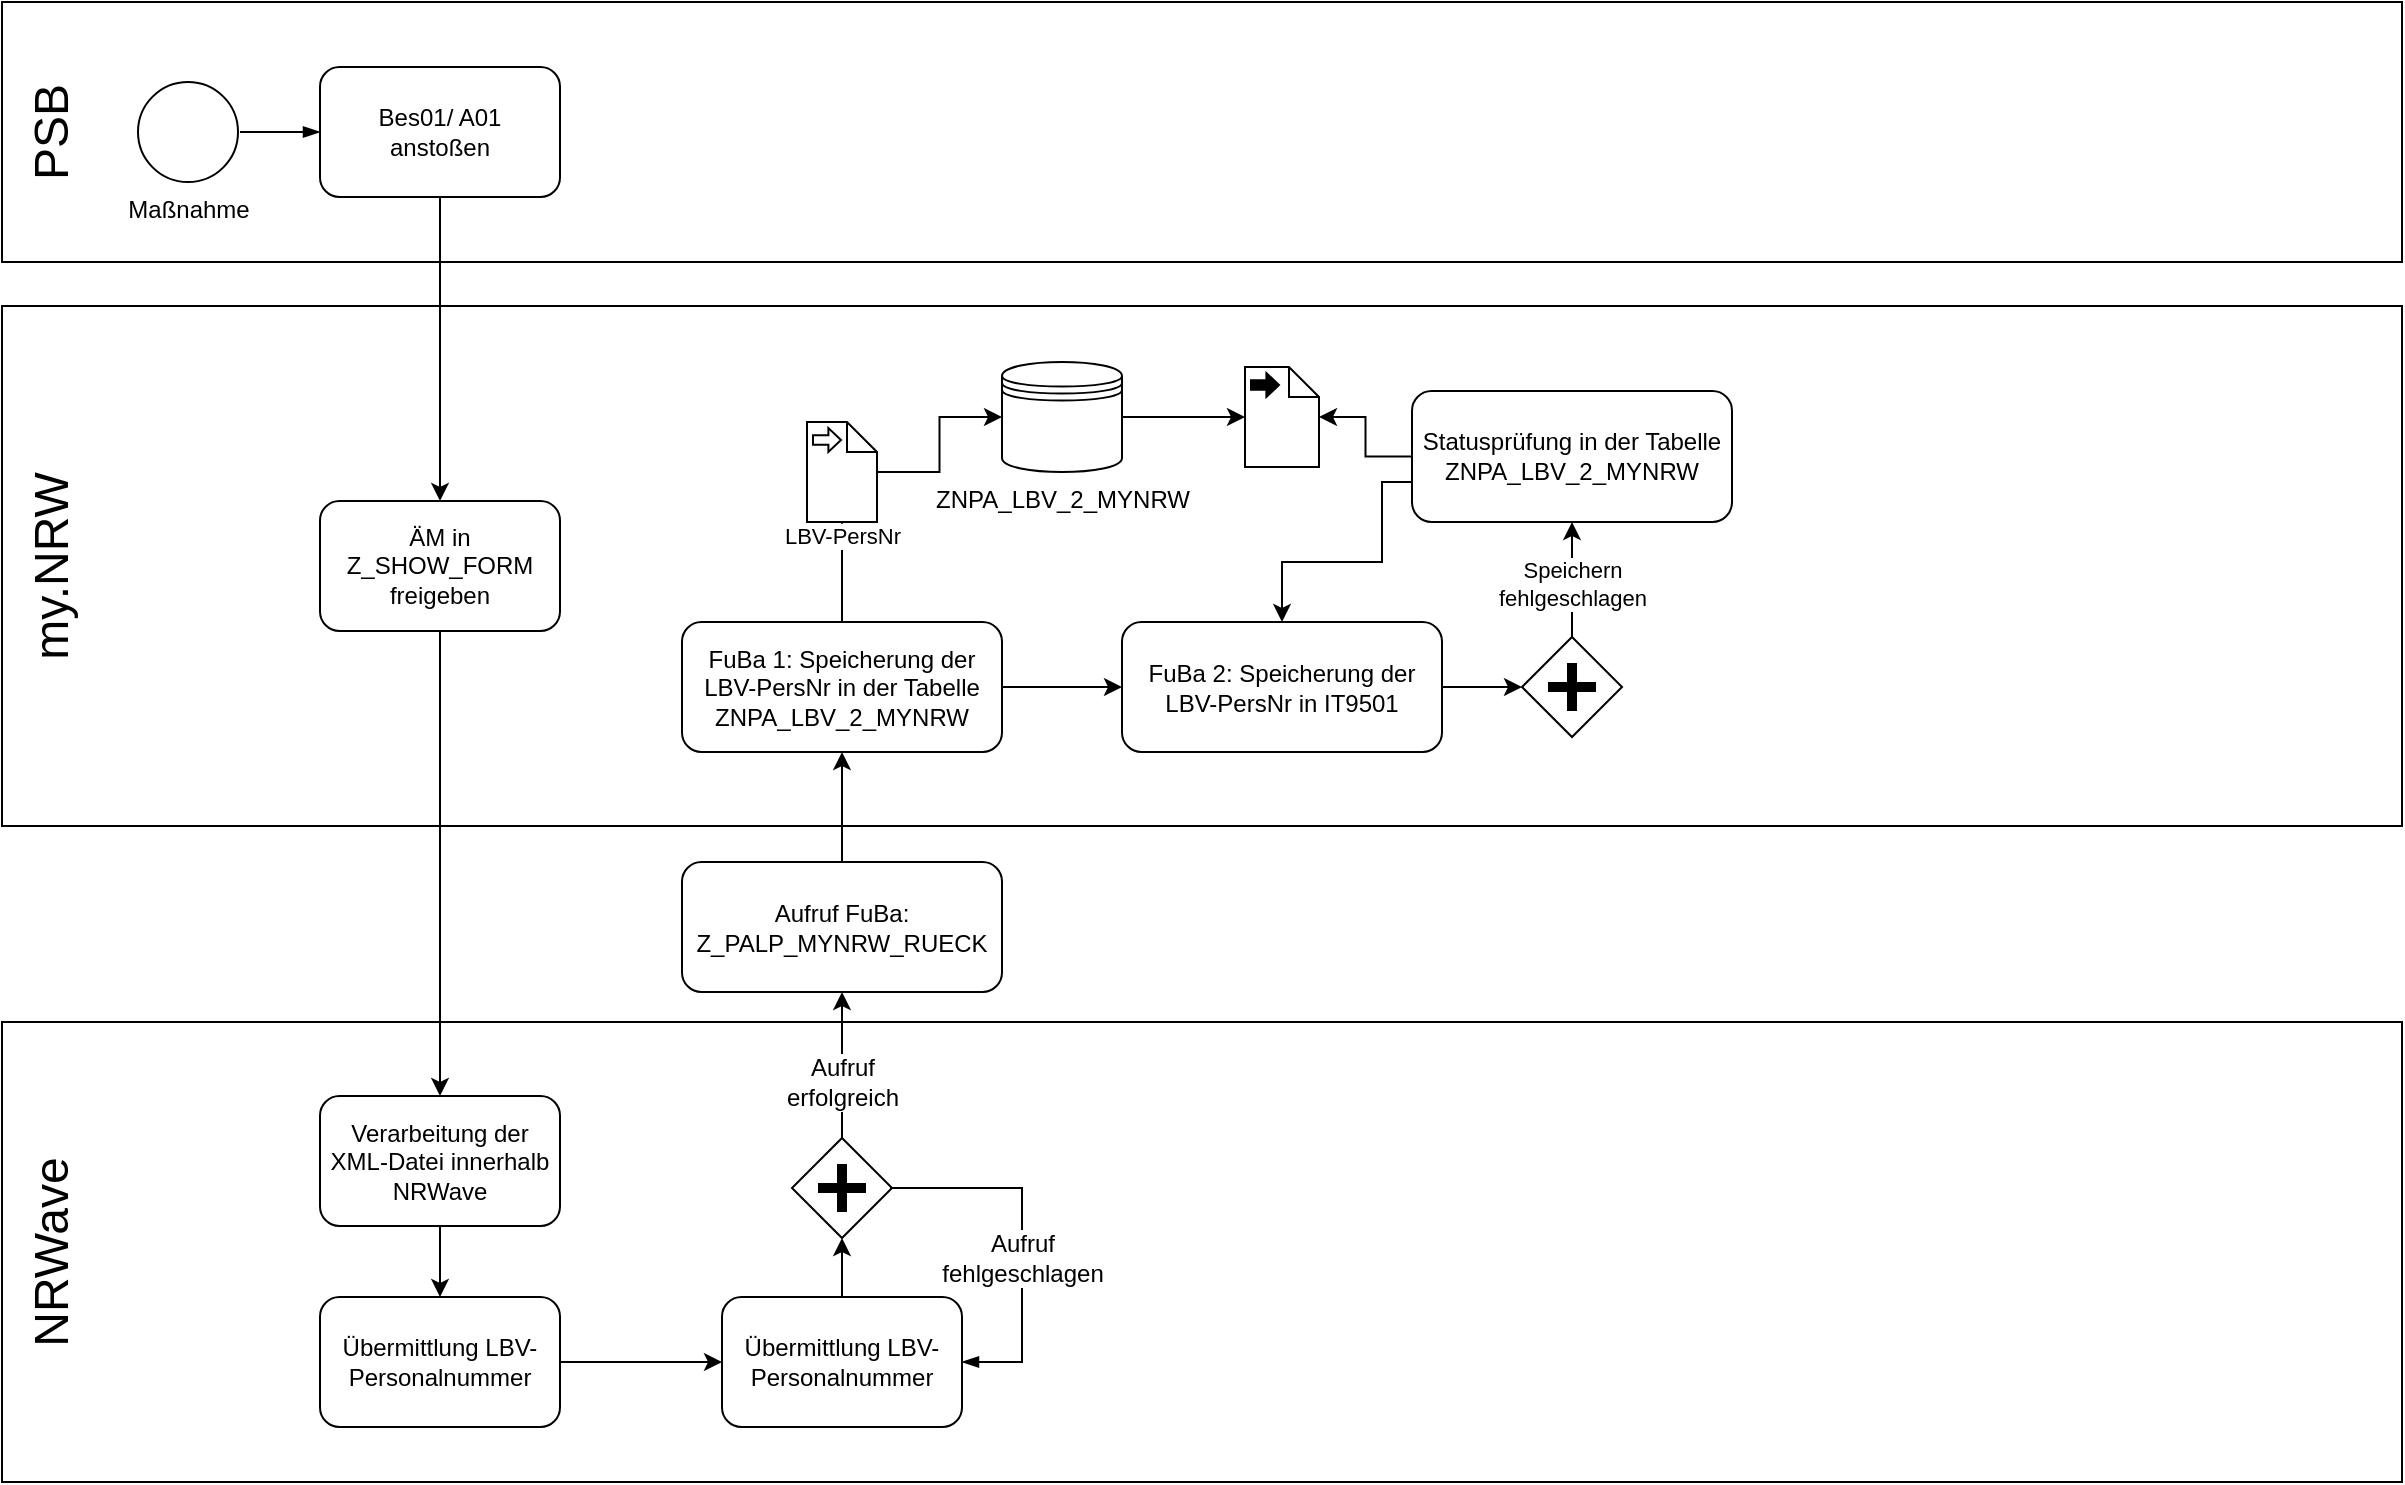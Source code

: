 <mxfile version="24.4.4" type="github">
  <diagram name="Page-1" id="2a216829-ef6e-dabb-86c1-c78162f3ba2b">
    <mxGraphModel dx="1426" dy="-315" grid="1" gridSize="10" guides="1" tooltips="1" connect="1" arrows="1" fold="1" page="1" pageScale="1" pageWidth="850" pageHeight="1100" background="none" math="0" shadow="0">
      <root>
        <mxCell id="0" />
        <mxCell id="1" parent="0" />
        <mxCell id="rfxDV2EknZkREh7y6ZBy-1" value="" style="rounded=0;whiteSpace=wrap;html=1;" vertex="1" parent="1">
          <mxGeometry x="30" y="1272" width="1200" height="260" as="geometry" />
        </mxCell>
        <mxCell id="rfxDV2EknZkREh7y6ZBy-3" value="" style="rounded=0;whiteSpace=wrap;html=1;" vertex="1" parent="1">
          <mxGeometry x="30" y="1630" width="1200" height="230" as="geometry" />
        </mxCell>
        <mxCell id="rfxDV2EknZkREh7y6ZBy-2" value="&lt;font style=&quot;font-size: 24px;&quot;&gt;NRWave&lt;/font&gt;" style="text;html=1;align=center;verticalAlign=middle;whiteSpace=wrap;rounded=0;rotation=-90;" vertex="1" parent="1">
          <mxGeometry x="-30" y="1730" width="170" height="30" as="geometry" />
        </mxCell>
        <mxCell id="rfxDV2EknZkREh7y6ZBy-5" value="&lt;font style=&quot;font-size: 24px;&quot;&gt;my.NRW&lt;/font&gt;" style="text;html=1;align=center;verticalAlign=middle;whiteSpace=wrap;rounded=0;rotation=-90;" vertex="1" parent="1">
          <mxGeometry x="-30" y="1387" width="170" height="30" as="geometry" />
        </mxCell>
        <mxCell id="rfxDV2EknZkREh7y6ZBy-6" value="" style="rounded=0;whiteSpace=wrap;html=1;" vertex="1" parent="1">
          <mxGeometry x="30" y="1120" width="1200" height="130" as="geometry" />
        </mxCell>
        <mxCell id="rfxDV2EknZkREh7y6ZBy-7" value="&lt;font style=&quot;font-size: 24px;&quot;&gt;PSB&lt;/font&gt;" style="text;html=1;align=center;verticalAlign=middle;whiteSpace=wrap;rounded=0;rotation=-90;" vertex="1" parent="1">
          <mxGeometry y="1170" width="110" height="30" as="geometry" />
        </mxCell>
        <mxCell id="rfxDV2EknZkREh7y6ZBy-8" value="Maßnahme" style="shape=mxgraph.bpmn.shape;html=1;verticalLabelPosition=bottom;labelBackgroundColor=#ffffff;verticalAlign=top;perimeter=ellipsePerimeter;outline=standard;symbol=general;" vertex="1" parent="1">
          <mxGeometry x="98" y="1160" width="50" height="50" as="geometry" />
        </mxCell>
        <mxCell id="rfxDV2EknZkREh7y6ZBy-13" style="edgeStyle=orthogonalEdgeStyle;rounded=0;orthogonalLoop=1;jettySize=auto;html=1;" edge="1" parent="1" source="rfxDV2EknZkREh7y6ZBy-10" target="rfxDV2EknZkREh7y6ZBy-12">
          <mxGeometry relative="1" as="geometry" />
        </mxCell>
        <mxCell id="rfxDV2EknZkREh7y6ZBy-10" value="Bes01/ A01&lt;div&gt;anstoßen&lt;/div&gt;" style="shape=ext;rounded=1;html=1;whiteSpace=wrap;" vertex="1" parent="1">
          <mxGeometry x="189" y="1152.5" width="120" height="65" as="geometry" />
        </mxCell>
        <mxCell id="rfxDV2EknZkREh7y6ZBy-11" value="" style="edgeStyle=elbowEdgeStyle;fontSize=12;html=1;endArrow=blockThin;endFill=1;rounded=0;" edge="1" parent="1">
          <mxGeometry width="160" relative="1" as="geometry">
            <mxPoint x="149" y="1185" as="sourcePoint" />
            <mxPoint x="189" y="1185" as="targetPoint" />
          </mxGeometry>
        </mxCell>
        <mxCell id="rfxDV2EknZkREh7y6ZBy-12" value="ÄM in Z_SHOW_FORM freigeben" style="shape=ext;rounded=1;html=1;whiteSpace=wrap;" vertex="1" parent="1">
          <mxGeometry x="189" y="1369.5" width="120" height="65" as="geometry" />
        </mxCell>
        <mxCell id="rfxDV2EknZkREh7y6ZBy-61" style="edgeStyle=orthogonalEdgeStyle;rounded=0;orthogonalLoop=1;jettySize=auto;html=1;" edge="1" parent="1" source="rfxDV2EknZkREh7y6ZBy-14" target="rfxDV2EknZkREh7y6ZBy-60">
          <mxGeometry relative="1" as="geometry" />
        </mxCell>
        <mxCell id="rfxDV2EknZkREh7y6ZBy-14" value="Verarbeitung der XML-Datei innerhalb NRWave" style="shape=ext;rounded=1;html=1;whiteSpace=wrap;" vertex="1" parent="1">
          <mxGeometry x="189" y="1667" width="120" height="65" as="geometry" />
        </mxCell>
        <mxCell id="rfxDV2EknZkREh7y6ZBy-19" value="" style="edgeStyle=orthogonalEdgeStyle;rounded=0;orthogonalLoop=1;jettySize=auto;html=1;entryX=0.5;entryY=0;entryDx=0;entryDy=0;" edge="1" parent="1" source="rfxDV2EknZkREh7y6ZBy-12" target="rfxDV2EknZkREh7y6ZBy-14">
          <mxGeometry relative="1" as="geometry">
            <mxPoint x="249" y="1435" as="sourcePoint" />
            <mxPoint x="249" y="1570.0" as="targetPoint" />
          </mxGeometry>
        </mxCell>
        <mxCell id="rfxDV2EknZkREh7y6ZBy-28" style="edgeStyle=orthogonalEdgeStyle;rounded=0;orthogonalLoop=1;jettySize=auto;html=1;entryX=0.5;entryY=1;entryDx=0;entryDy=0;" edge="1" parent="1" source="rfxDV2EknZkREh7y6ZBy-23" target="rfxDV2EknZkREh7y6ZBy-27">
          <mxGeometry relative="1" as="geometry" />
        </mxCell>
        <mxCell id="rfxDV2EknZkREh7y6ZBy-23" value="Übermittlung LBV-Personalnummer" style="shape=ext;rounded=1;html=1;whiteSpace=wrap;" vertex="1" parent="1">
          <mxGeometry x="390" y="1767.5" width="120" height="65" as="geometry" />
        </mxCell>
        <mxCell id="rfxDV2EknZkREh7y6ZBy-34" style="edgeStyle=orthogonalEdgeStyle;rounded=0;orthogonalLoop=1;jettySize=auto;html=1;entryX=0.5;entryY=1;entryDx=0;entryDy=0;" edge="1" parent="1" source="rfxDV2EknZkREh7y6ZBy-27" target="rfxDV2EknZkREh7y6ZBy-33">
          <mxGeometry relative="1" as="geometry" />
        </mxCell>
        <mxCell id="rfxDV2EknZkREh7y6ZBy-37" value="&lt;font style=&quot;font-size: 12px;&quot;&gt;Aufruf&lt;/font&gt;&lt;div style=&quot;font-size: 12px;&quot;&gt;&lt;font style=&quot;font-size: 12px;&quot;&gt;erfolgreich&lt;/font&gt;&lt;/div&gt;" style="edgeLabel;html=1;align=center;verticalAlign=middle;resizable=0;points=[];" vertex="1" connectable="0" parent="rfxDV2EknZkREh7y6ZBy-34">
          <mxGeometry x="0.094" y="-2" relative="1" as="geometry">
            <mxPoint x="-2" y="12" as="offset" />
          </mxGeometry>
        </mxCell>
        <mxCell id="rfxDV2EknZkREh7y6ZBy-27" value="" style="shape=mxgraph.bpmn.shape;html=1;verticalLabelPosition=bottom;labelBackgroundColor=#ffffff;verticalAlign=top;perimeter=rhombusPerimeter;background=gateway;outline=none;symbol=parallelGw;" vertex="1" parent="1">
          <mxGeometry x="425" y="1688" width="50" height="50" as="geometry" />
        </mxCell>
        <mxCell id="rfxDV2EknZkREh7y6ZBy-31" value="Aufruf&lt;div&gt;fehlgeschlagen&lt;/div&gt;" style="edgeStyle=elbowEdgeStyle;fontSize=12;html=1;endArrow=blockThin;endFill=1;rounded=0;entryX=1;entryY=0.5;entryDx=0;entryDy=0;" edge="1" parent="1" target="rfxDV2EknZkREh7y6ZBy-23">
          <mxGeometry x="0.104" width="160" relative="1" as="geometry">
            <mxPoint x="474" y="1713" as="sourcePoint" />
            <mxPoint x="634" y="1713" as="targetPoint" />
            <Array as="points">
              <mxPoint x="540" y="1758" />
            </Array>
            <mxPoint as="offset" />
          </mxGeometry>
        </mxCell>
        <mxCell id="rfxDV2EknZkREh7y6ZBy-42" style="edgeStyle=orthogonalEdgeStyle;rounded=0;orthogonalLoop=1;jettySize=auto;html=1;entryX=0.5;entryY=1;entryDx=0;entryDy=0;" edge="1" parent="1" source="rfxDV2EknZkREh7y6ZBy-33" target="rfxDV2EknZkREh7y6ZBy-38">
          <mxGeometry relative="1" as="geometry" />
        </mxCell>
        <mxCell id="rfxDV2EknZkREh7y6ZBy-33" value="Aufruf FuBa: Z_PALP_MYNRW_RUECK" style="shape=ext;rounded=1;html=1;whiteSpace=wrap;" vertex="1" parent="1">
          <mxGeometry x="370" y="1550" width="160" height="65" as="geometry" />
        </mxCell>
        <mxCell id="rfxDV2EknZkREh7y6ZBy-43" style="edgeStyle=orthogonalEdgeStyle;rounded=0;orthogonalLoop=1;jettySize=auto;html=1;" edge="1" parent="1" source="rfxDV2EknZkREh7y6ZBy-38" target="rfxDV2EknZkREh7y6ZBy-39">
          <mxGeometry relative="1" as="geometry" />
        </mxCell>
        <mxCell id="rfxDV2EknZkREh7y6ZBy-38" value="FuBa 1: Speicherung der LBV-PersNr in der Tabelle ZNPA_LBV_2_MYNRW" style="shape=ext;rounded=1;html=1;whiteSpace=wrap;" vertex="1" parent="1">
          <mxGeometry x="370" y="1430" width="160" height="65" as="geometry" />
        </mxCell>
        <mxCell id="rfxDV2EknZkREh7y6ZBy-50" style="edgeStyle=orthogonalEdgeStyle;rounded=0;orthogonalLoop=1;jettySize=auto;html=1;entryX=0;entryY=0.5;entryDx=0;entryDy=0;" edge="1" parent="1" source="rfxDV2EknZkREh7y6ZBy-39" target="rfxDV2EknZkREh7y6ZBy-48">
          <mxGeometry relative="1" as="geometry" />
        </mxCell>
        <mxCell id="rfxDV2EknZkREh7y6ZBy-39" value="FuBa 2: Speicherung der LBV-PersNr in IT9501" style="shape=ext;rounded=1;html=1;whiteSpace=wrap;" vertex="1" parent="1">
          <mxGeometry x="590" y="1430" width="160" height="65" as="geometry" />
        </mxCell>
        <mxCell id="rfxDV2EknZkREh7y6ZBy-59" style="edgeStyle=orthogonalEdgeStyle;rounded=0;orthogonalLoop=1;jettySize=auto;html=1;" edge="1" parent="1" source="rfxDV2EknZkREh7y6ZBy-41" target="rfxDV2EknZkREh7y6ZBy-56">
          <mxGeometry relative="1" as="geometry" />
        </mxCell>
        <mxCell id="rfxDV2EknZkREh7y6ZBy-41" value="ZNPA_LBV_2_MYNRW" style="shape=datastore;html=1;labelPosition=center;verticalLabelPosition=bottom;align=center;verticalAlign=top;" vertex="1" parent="1">
          <mxGeometry x="530" y="1300" width="60" height="55" as="geometry" />
        </mxCell>
        <mxCell id="rfxDV2EknZkREh7y6ZBy-47" style="edgeStyle=orthogonalEdgeStyle;rounded=0;orthogonalLoop=1;jettySize=auto;html=1;entryX=0;entryY=0.5;entryDx=0;entryDy=0;" edge="1" parent="1" source="rfxDV2EknZkREh7y6ZBy-45" target="rfxDV2EknZkREh7y6ZBy-41">
          <mxGeometry relative="1" as="geometry" />
        </mxCell>
        <mxCell id="rfxDV2EknZkREh7y6ZBy-45" value="" style="shape=mxgraph.bpmn.data;labelPosition=center;verticalLabelPosition=bottom;align=center;verticalAlign=top;size=15;html=1;bpmnTransferType=input;" vertex="1" parent="1">
          <mxGeometry x="432.5" y="1330" width="35" height="50" as="geometry" />
        </mxCell>
        <mxCell id="rfxDV2EknZkREh7y6ZBy-46" style="edgeStyle=orthogonalEdgeStyle;rounded=0;orthogonalLoop=1;jettySize=auto;html=1;entryX=0.5;entryY=1;entryDx=0;entryDy=0;entryPerimeter=0;" edge="1" parent="1" source="rfxDV2EknZkREh7y6ZBy-38" target="rfxDV2EknZkREh7y6ZBy-45">
          <mxGeometry relative="1" as="geometry">
            <Array as="points">
              <mxPoint x="450" y="1410" />
              <mxPoint x="450" y="1410" />
            </Array>
          </mxGeometry>
        </mxCell>
        <mxCell id="rfxDV2EknZkREh7y6ZBy-49" value="LBV-PersNr" style="edgeLabel;html=1;align=center;verticalAlign=middle;resizable=0;points=[];" vertex="1" connectable="0" parent="rfxDV2EknZkREh7y6ZBy-46">
          <mxGeometry x="0.24" y="2" relative="1" as="geometry">
            <mxPoint x="2" y="-12" as="offset" />
          </mxGeometry>
        </mxCell>
        <mxCell id="rfxDV2EknZkREh7y6ZBy-52" style="edgeStyle=orthogonalEdgeStyle;rounded=0;orthogonalLoop=1;jettySize=auto;html=1;entryX=0.5;entryY=1;entryDx=0;entryDy=0;" edge="1" parent="1" source="rfxDV2EknZkREh7y6ZBy-48" target="rfxDV2EknZkREh7y6ZBy-51">
          <mxGeometry relative="1" as="geometry" />
        </mxCell>
        <mxCell id="rfxDV2EknZkREh7y6ZBy-53" value="Speichern&lt;div&gt;fehlgeschlagen&lt;/div&gt;" style="edgeLabel;html=1;align=center;verticalAlign=middle;resizable=0;points=[];" vertex="1" connectable="0" parent="rfxDV2EknZkREh7y6ZBy-52">
          <mxGeometry x="-0.078" relative="1" as="geometry">
            <mxPoint as="offset" />
          </mxGeometry>
        </mxCell>
        <mxCell id="rfxDV2EknZkREh7y6ZBy-48" value="" style="shape=mxgraph.bpmn.shape;html=1;verticalLabelPosition=bottom;labelBackgroundColor=#ffffff;verticalAlign=top;perimeter=rhombusPerimeter;background=gateway;outline=none;symbol=parallelGw;" vertex="1" parent="1">
          <mxGeometry x="790" y="1437.5" width="50" height="50" as="geometry" />
        </mxCell>
        <mxCell id="rfxDV2EknZkREh7y6ZBy-54" style="edgeStyle=orthogonalEdgeStyle;rounded=0;orthogonalLoop=1;jettySize=auto;html=1;entryX=0.5;entryY=0;entryDx=0;entryDy=0;" edge="1" parent="1" target="rfxDV2EknZkREh7y6ZBy-39">
          <mxGeometry relative="1" as="geometry">
            <mxPoint x="735" y="1350" as="sourcePoint" />
            <mxPoint x="590" y="1400" as="targetPoint" />
            <Array as="points">
              <mxPoint x="735" y="1360" />
              <mxPoint x="720" y="1360" />
              <mxPoint x="720" y="1400" />
              <mxPoint x="670" y="1400" />
            </Array>
          </mxGeometry>
        </mxCell>
        <mxCell id="rfxDV2EknZkREh7y6ZBy-57" style="edgeStyle=orthogonalEdgeStyle;rounded=0;orthogonalLoop=1;jettySize=auto;html=1;exitX=0;exitY=0.5;exitDx=0;exitDy=0;" edge="1" parent="1" source="rfxDV2EknZkREh7y6ZBy-51" target="rfxDV2EknZkREh7y6ZBy-56">
          <mxGeometry relative="1" as="geometry" />
        </mxCell>
        <mxCell id="rfxDV2EknZkREh7y6ZBy-51" value="Statusprüfung in der Tabelle ZNPA_LBV_2_MYNRW" style="shape=ext;rounded=1;html=1;whiteSpace=wrap;" vertex="1" parent="1">
          <mxGeometry x="735" y="1314.5" width="160" height="65.5" as="geometry" />
        </mxCell>
        <mxCell id="rfxDV2EknZkREh7y6ZBy-56" value="" style="shape=mxgraph.bpmn.data;labelPosition=center;verticalLabelPosition=bottom;align=center;verticalAlign=top;size=15;html=1;bpmnTransferType=output;" vertex="1" parent="1">
          <mxGeometry x="651.5" y="1302.5" width="37" height="50" as="geometry" />
        </mxCell>
        <mxCell id="rfxDV2EknZkREh7y6ZBy-62" style="edgeStyle=orthogonalEdgeStyle;rounded=0;orthogonalLoop=1;jettySize=auto;html=1;entryX=0;entryY=0.5;entryDx=0;entryDy=0;" edge="1" parent="1" source="rfxDV2EknZkREh7y6ZBy-60" target="rfxDV2EknZkREh7y6ZBy-23">
          <mxGeometry relative="1" as="geometry" />
        </mxCell>
        <mxCell id="rfxDV2EknZkREh7y6ZBy-60" value="Übermittlung LBV-Personalnummer" style="shape=ext;rounded=1;html=1;whiteSpace=wrap;" vertex="1" parent="1">
          <mxGeometry x="189" y="1767.5" width="120" height="65" as="geometry" />
        </mxCell>
      </root>
    </mxGraphModel>
  </diagram>
</mxfile>
